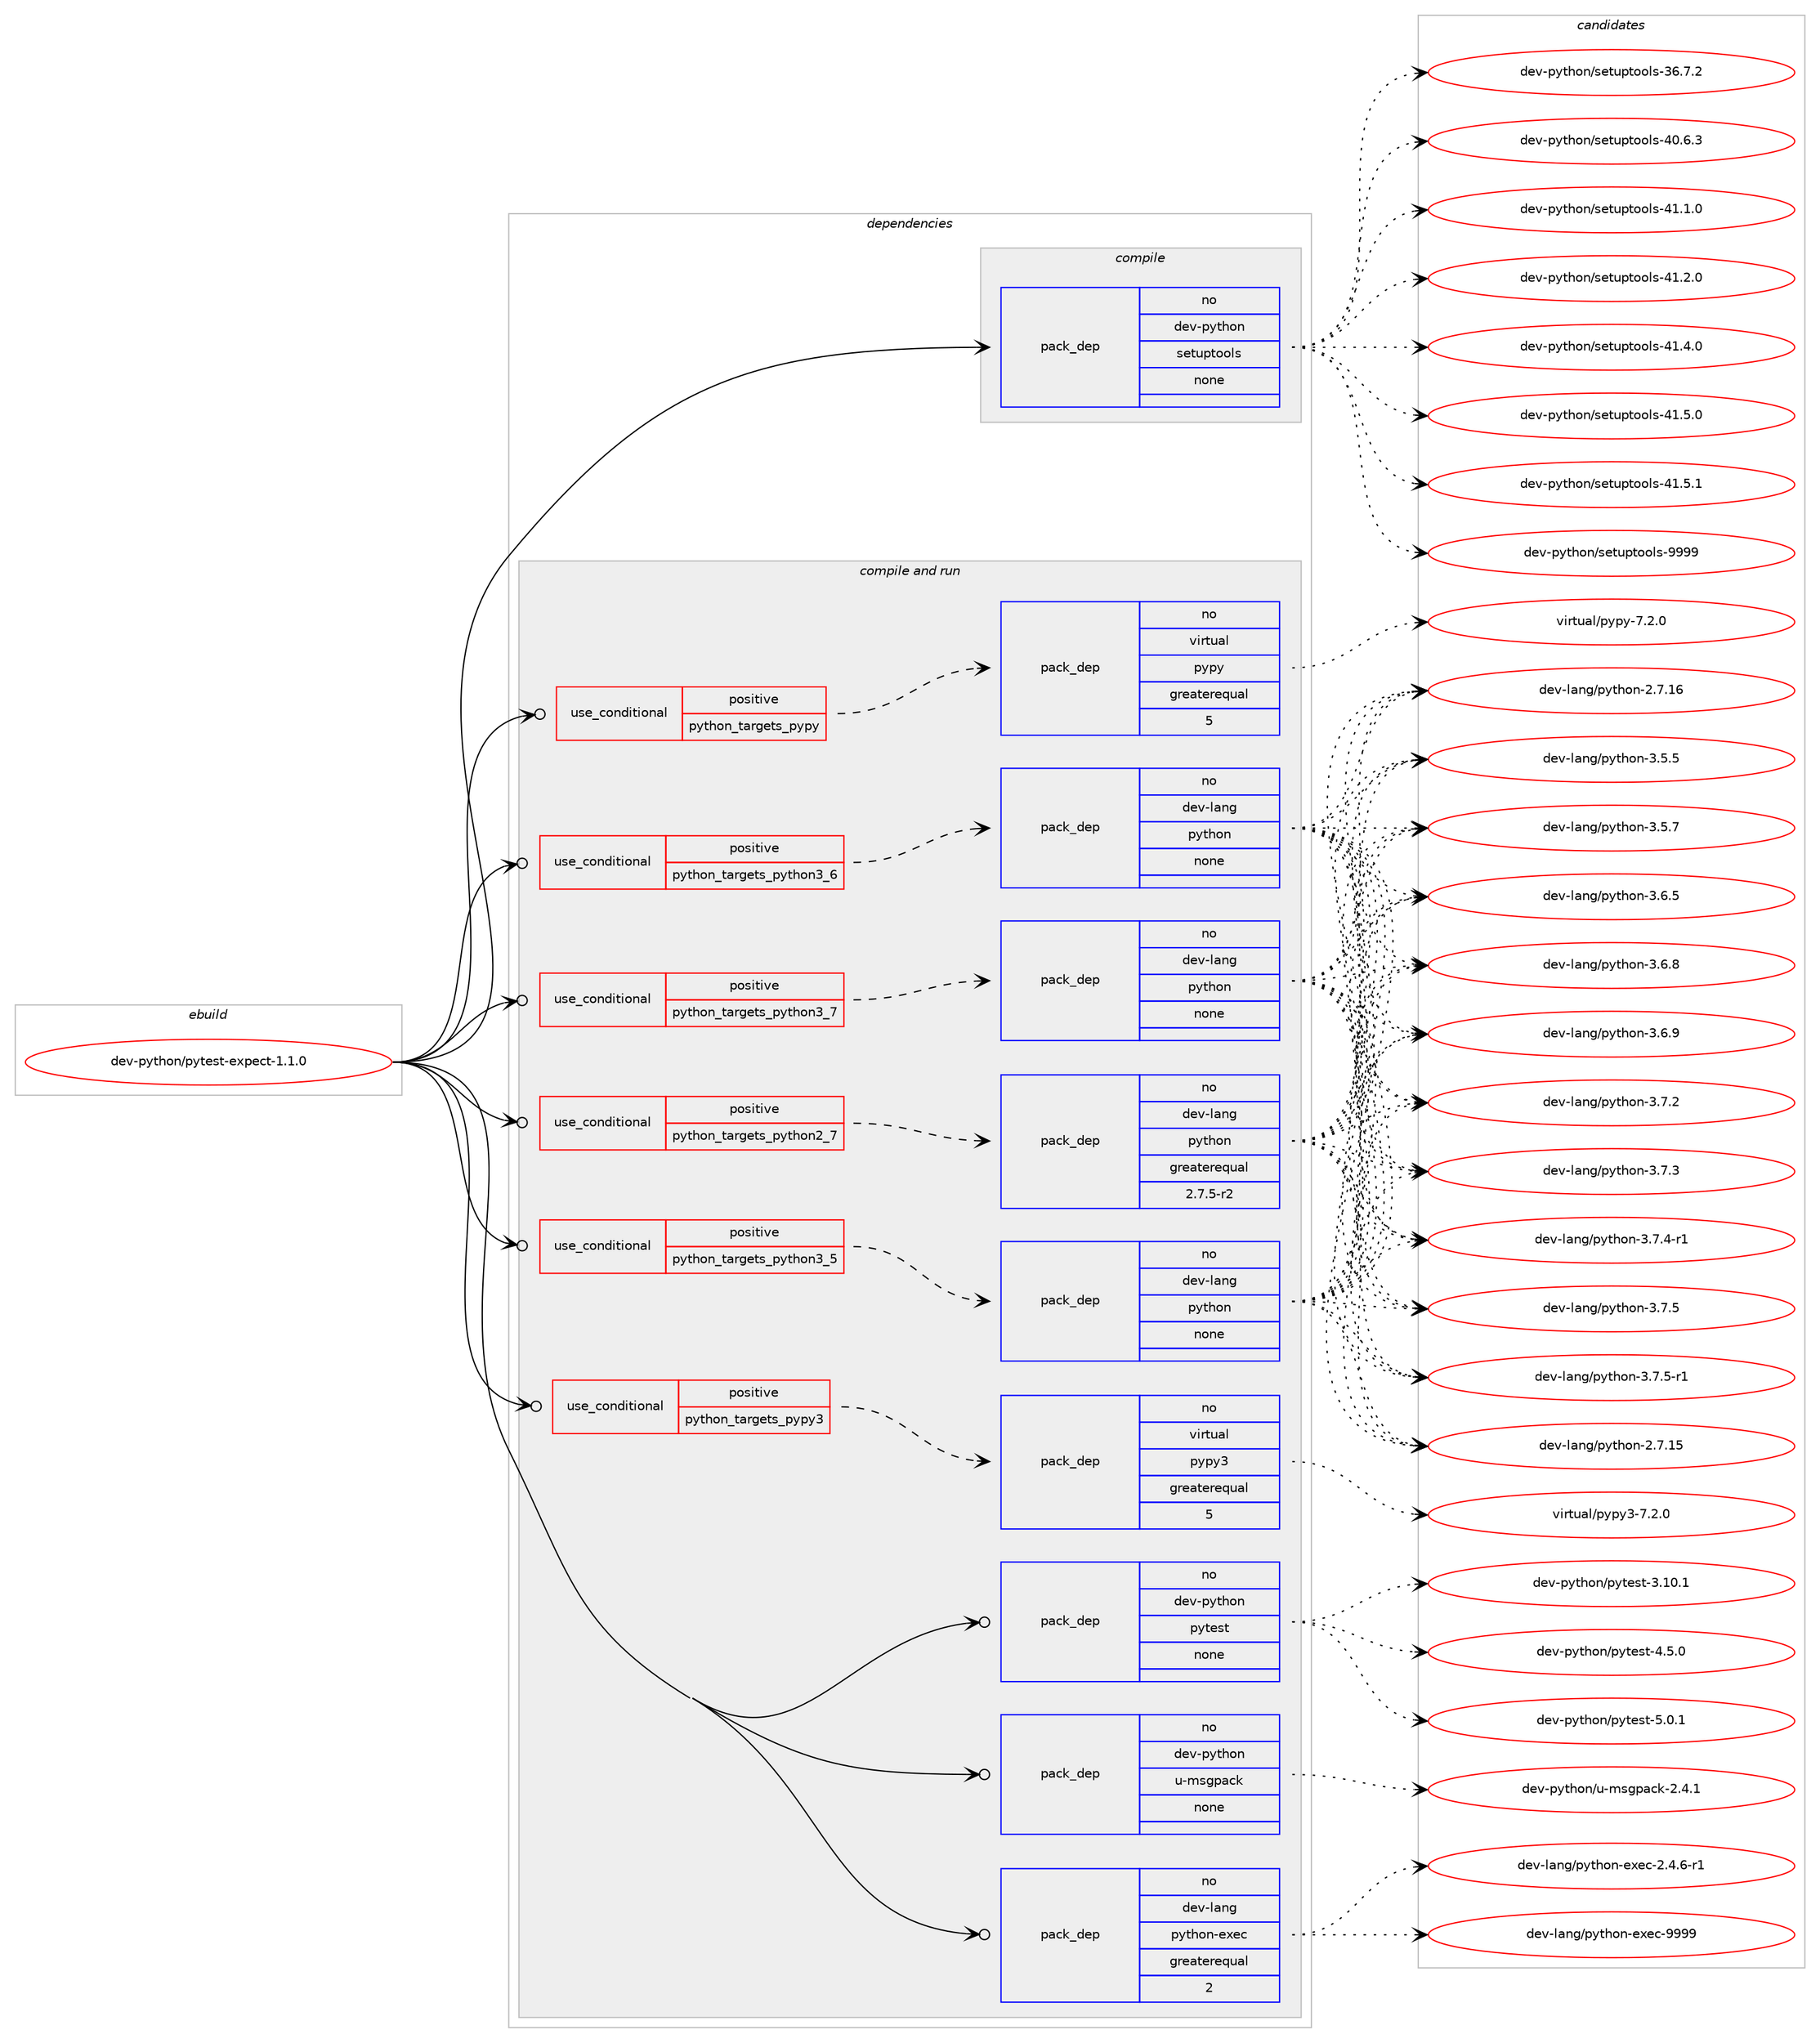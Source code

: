 digraph prolog {

# *************
# Graph options
# *************

newrank=true;
concentrate=true;
compound=true;
graph [rankdir=LR,fontname=Helvetica,fontsize=10,ranksep=1.5];#, ranksep=2.5, nodesep=0.2];
edge  [arrowhead=vee];
node  [fontname=Helvetica,fontsize=10];

# **********
# The ebuild
# **********

subgraph cluster_leftcol {
color=gray;
rank=same;
label=<<i>ebuild</i>>;
id [label="dev-python/pytest-expect-1.1.0", color=red, width=4, href="../dev-python/pytest-expect-1.1.0.svg"];
}

# ****************
# The dependencies
# ****************

subgraph cluster_midcol {
color=gray;
label=<<i>dependencies</i>>;
subgraph cluster_compile {
fillcolor="#eeeeee";
style=filled;
label=<<i>compile</i>>;
subgraph pack470472 {
dependency629346 [label=<<TABLE BORDER="0" CELLBORDER="1" CELLSPACING="0" CELLPADDING="4" WIDTH="220"><TR><TD ROWSPAN="6" CELLPADDING="30">pack_dep</TD></TR><TR><TD WIDTH="110">no</TD></TR><TR><TD>dev-python</TD></TR><TR><TD>setuptools</TD></TR><TR><TD>none</TD></TR><TR><TD></TD></TR></TABLE>>, shape=none, color=blue];
}
id:e -> dependency629346:w [weight=20,style="solid",arrowhead="vee"];
}
subgraph cluster_compileandrun {
fillcolor="#eeeeee";
style=filled;
label=<<i>compile and run</i>>;
subgraph cond147008 {
dependency629347 [label=<<TABLE BORDER="0" CELLBORDER="1" CELLSPACING="0" CELLPADDING="4"><TR><TD ROWSPAN="3" CELLPADDING="10">use_conditional</TD></TR><TR><TD>positive</TD></TR><TR><TD>python_targets_pypy</TD></TR></TABLE>>, shape=none, color=red];
subgraph pack470473 {
dependency629348 [label=<<TABLE BORDER="0" CELLBORDER="1" CELLSPACING="0" CELLPADDING="4" WIDTH="220"><TR><TD ROWSPAN="6" CELLPADDING="30">pack_dep</TD></TR><TR><TD WIDTH="110">no</TD></TR><TR><TD>virtual</TD></TR><TR><TD>pypy</TD></TR><TR><TD>greaterequal</TD></TR><TR><TD>5</TD></TR></TABLE>>, shape=none, color=blue];
}
dependency629347:e -> dependency629348:w [weight=20,style="dashed",arrowhead="vee"];
}
id:e -> dependency629347:w [weight=20,style="solid",arrowhead="odotvee"];
subgraph cond147009 {
dependency629349 [label=<<TABLE BORDER="0" CELLBORDER="1" CELLSPACING="0" CELLPADDING="4"><TR><TD ROWSPAN="3" CELLPADDING="10">use_conditional</TD></TR><TR><TD>positive</TD></TR><TR><TD>python_targets_pypy3</TD></TR></TABLE>>, shape=none, color=red];
subgraph pack470474 {
dependency629350 [label=<<TABLE BORDER="0" CELLBORDER="1" CELLSPACING="0" CELLPADDING="4" WIDTH="220"><TR><TD ROWSPAN="6" CELLPADDING="30">pack_dep</TD></TR><TR><TD WIDTH="110">no</TD></TR><TR><TD>virtual</TD></TR><TR><TD>pypy3</TD></TR><TR><TD>greaterequal</TD></TR><TR><TD>5</TD></TR></TABLE>>, shape=none, color=blue];
}
dependency629349:e -> dependency629350:w [weight=20,style="dashed",arrowhead="vee"];
}
id:e -> dependency629349:w [weight=20,style="solid",arrowhead="odotvee"];
subgraph cond147010 {
dependency629351 [label=<<TABLE BORDER="0" CELLBORDER="1" CELLSPACING="0" CELLPADDING="4"><TR><TD ROWSPAN="3" CELLPADDING="10">use_conditional</TD></TR><TR><TD>positive</TD></TR><TR><TD>python_targets_python2_7</TD></TR></TABLE>>, shape=none, color=red];
subgraph pack470475 {
dependency629352 [label=<<TABLE BORDER="0" CELLBORDER="1" CELLSPACING="0" CELLPADDING="4" WIDTH="220"><TR><TD ROWSPAN="6" CELLPADDING="30">pack_dep</TD></TR><TR><TD WIDTH="110">no</TD></TR><TR><TD>dev-lang</TD></TR><TR><TD>python</TD></TR><TR><TD>greaterequal</TD></TR><TR><TD>2.7.5-r2</TD></TR></TABLE>>, shape=none, color=blue];
}
dependency629351:e -> dependency629352:w [weight=20,style="dashed",arrowhead="vee"];
}
id:e -> dependency629351:w [weight=20,style="solid",arrowhead="odotvee"];
subgraph cond147011 {
dependency629353 [label=<<TABLE BORDER="0" CELLBORDER="1" CELLSPACING="0" CELLPADDING="4"><TR><TD ROWSPAN="3" CELLPADDING="10">use_conditional</TD></TR><TR><TD>positive</TD></TR><TR><TD>python_targets_python3_5</TD></TR></TABLE>>, shape=none, color=red];
subgraph pack470476 {
dependency629354 [label=<<TABLE BORDER="0" CELLBORDER="1" CELLSPACING="0" CELLPADDING="4" WIDTH="220"><TR><TD ROWSPAN="6" CELLPADDING="30">pack_dep</TD></TR><TR><TD WIDTH="110">no</TD></TR><TR><TD>dev-lang</TD></TR><TR><TD>python</TD></TR><TR><TD>none</TD></TR><TR><TD></TD></TR></TABLE>>, shape=none, color=blue];
}
dependency629353:e -> dependency629354:w [weight=20,style="dashed",arrowhead="vee"];
}
id:e -> dependency629353:w [weight=20,style="solid",arrowhead="odotvee"];
subgraph cond147012 {
dependency629355 [label=<<TABLE BORDER="0" CELLBORDER="1" CELLSPACING="0" CELLPADDING="4"><TR><TD ROWSPAN="3" CELLPADDING="10">use_conditional</TD></TR><TR><TD>positive</TD></TR><TR><TD>python_targets_python3_6</TD></TR></TABLE>>, shape=none, color=red];
subgraph pack470477 {
dependency629356 [label=<<TABLE BORDER="0" CELLBORDER="1" CELLSPACING="0" CELLPADDING="4" WIDTH="220"><TR><TD ROWSPAN="6" CELLPADDING="30">pack_dep</TD></TR><TR><TD WIDTH="110">no</TD></TR><TR><TD>dev-lang</TD></TR><TR><TD>python</TD></TR><TR><TD>none</TD></TR><TR><TD></TD></TR></TABLE>>, shape=none, color=blue];
}
dependency629355:e -> dependency629356:w [weight=20,style="dashed",arrowhead="vee"];
}
id:e -> dependency629355:w [weight=20,style="solid",arrowhead="odotvee"];
subgraph cond147013 {
dependency629357 [label=<<TABLE BORDER="0" CELLBORDER="1" CELLSPACING="0" CELLPADDING="4"><TR><TD ROWSPAN="3" CELLPADDING="10">use_conditional</TD></TR><TR><TD>positive</TD></TR><TR><TD>python_targets_python3_7</TD></TR></TABLE>>, shape=none, color=red];
subgraph pack470478 {
dependency629358 [label=<<TABLE BORDER="0" CELLBORDER="1" CELLSPACING="0" CELLPADDING="4" WIDTH="220"><TR><TD ROWSPAN="6" CELLPADDING="30">pack_dep</TD></TR><TR><TD WIDTH="110">no</TD></TR><TR><TD>dev-lang</TD></TR><TR><TD>python</TD></TR><TR><TD>none</TD></TR><TR><TD></TD></TR></TABLE>>, shape=none, color=blue];
}
dependency629357:e -> dependency629358:w [weight=20,style="dashed",arrowhead="vee"];
}
id:e -> dependency629357:w [weight=20,style="solid",arrowhead="odotvee"];
subgraph pack470479 {
dependency629359 [label=<<TABLE BORDER="0" CELLBORDER="1" CELLSPACING="0" CELLPADDING="4" WIDTH="220"><TR><TD ROWSPAN="6" CELLPADDING="30">pack_dep</TD></TR><TR><TD WIDTH="110">no</TD></TR><TR><TD>dev-lang</TD></TR><TR><TD>python-exec</TD></TR><TR><TD>greaterequal</TD></TR><TR><TD>2</TD></TR></TABLE>>, shape=none, color=blue];
}
id:e -> dependency629359:w [weight=20,style="solid",arrowhead="odotvee"];
subgraph pack470480 {
dependency629360 [label=<<TABLE BORDER="0" CELLBORDER="1" CELLSPACING="0" CELLPADDING="4" WIDTH="220"><TR><TD ROWSPAN="6" CELLPADDING="30">pack_dep</TD></TR><TR><TD WIDTH="110">no</TD></TR><TR><TD>dev-python</TD></TR><TR><TD>pytest</TD></TR><TR><TD>none</TD></TR><TR><TD></TD></TR></TABLE>>, shape=none, color=blue];
}
id:e -> dependency629360:w [weight=20,style="solid",arrowhead="odotvee"];
subgraph pack470481 {
dependency629361 [label=<<TABLE BORDER="0" CELLBORDER="1" CELLSPACING="0" CELLPADDING="4" WIDTH="220"><TR><TD ROWSPAN="6" CELLPADDING="30">pack_dep</TD></TR><TR><TD WIDTH="110">no</TD></TR><TR><TD>dev-python</TD></TR><TR><TD>u-msgpack</TD></TR><TR><TD>none</TD></TR><TR><TD></TD></TR></TABLE>>, shape=none, color=blue];
}
id:e -> dependency629361:w [weight=20,style="solid",arrowhead="odotvee"];
}
subgraph cluster_run {
fillcolor="#eeeeee";
style=filled;
label=<<i>run</i>>;
}
}

# **************
# The candidates
# **************

subgraph cluster_choices {
rank=same;
color=gray;
label=<<i>candidates</i>>;

subgraph choice470472 {
color=black;
nodesep=1;
choice100101118451121211161041111104711510111611711211611111110811545515446554650 [label="dev-python/setuptools-36.7.2", color=red, width=4,href="../dev-python/setuptools-36.7.2.svg"];
choice100101118451121211161041111104711510111611711211611111110811545524846544651 [label="dev-python/setuptools-40.6.3", color=red, width=4,href="../dev-python/setuptools-40.6.3.svg"];
choice100101118451121211161041111104711510111611711211611111110811545524946494648 [label="dev-python/setuptools-41.1.0", color=red, width=4,href="../dev-python/setuptools-41.1.0.svg"];
choice100101118451121211161041111104711510111611711211611111110811545524946504648 [label="dev-python/setuptools-41.2.0", color=red, width=4,href="../dev-python/setuptools-41.2.0.svg"];
choice100101118451121211161041111104711510111611711211611111110811545524946524648 [label="dev-python/setuptools-41.4.0", color=red, width=4,href="../dev-python/setuptools-41.4.0.svg"];
choice100101118451121211161041111104711510111611711211611111110811545524946534648 [label="dev-python/setuptools-41.5.0", color=red, width=4,href="../dev-python/setuptools-41.5.0.svg"];
choice100101118451121211161041111104711510111611711211611111110811545524946534649 [label="dev-python/setuptools-41.5.1", color=red, width=4,href="../dev-python/setuptools-41.5.1.svg"];
choice10010111845112121116104111110471151011161171121161111111081154557575757 [label="dev-python/setuptools-9999", color=red, width=4,href="../dev-python/setuptools-9999.svg"];
dependency629346:e -> choice100101118451121211161041111104711510111611711211611111110811545515446554650:w [style=dotted,weight="100"];
dependency629346:e -> choice100101118451121211161041111104711510111611711211611111110811545524846544651:w [style=dotted,weight="100"];
dependency629346:e -> choice100101118451121211161041111104711510111611711211611111110811545524946494648:w [style=dotted,weight="100"];
dependency629346:e -> choice100101118451121211161041111104711510111611711211611111110811545524946504648:w [style=dotted,weight="100"];
dependency629346:e -> choice100101118451121211161041111104711510111611711211611111110811545524946524648:w [style=dotted,weight="100"];
dependency629346:e -> choice100101118451121211161041111104711510111611711211611111110811545524946534648:w [style=dotted,weight="100"];
dependency629346:e -> choice100101118451121211161041111104711510111611711211611111110811545524946534649:w [style=dotted,weight="100"];
dependency629346:e -> choice10010111845112121116104111110471151011161171121161111111081154557575757:w [style=dotted,weight="100"];
}
subgraph choice470473 {
color=black;
nodesep=1;
choice1181051141161179710847112121112121455546504648 [label="virtual/pypy-7.2.0", color=red, width=4,href="../virtual/pypy-7.2.0.svg"];
dependency629348:e -> choice1181051141161179710847112121112121455546504648:w [style=dotted,weight="100"];
}
subgraph choice470474 {
color=black;
nodesep=1;
choice118105114116117971084711212111212151455546504648 [label="virtual/pypy3-7.2.0", color=red, width=4,href="../virtual/pypy3-7.2.0.svg"];
dependency629350:e -> choice118105114116117971084711212111212151455546504648:w [style=dotted,weight="100"];
}
subgraph choice470475 {
color=black;
nodesep=1;
choice10010111845108971101034711212111610411111045504655464953 [label="dev-lang/python-2.7.15", color=red, width=4,href="../dev-lang/python-2.7.15.svg"];
choice10010111845108971101034711212111610411111045504655464954 [label="dev-lang/python-2.7.16", color=red, width=4,href="../dev-lang/python-2.7.16.svg"];
choice100101118451089711010347112121116104111110455146534653 [label="dev-lang/python-3.5.5", color=red, width=4,href="../dev-lang/python-3.5.5.svg"];
choice100101118451089711010347112121116104111110455146534655 [label="dev-lang/python-3.5.7", color=red, width=4,href="../dev-lang/python-3.5.7.svg"];
choice100101118451089711010347112121116104111110455146544653 [label="dev-lang/python-3.6.5", color=red, width=4,href="../dev-lang/python-3.6.5.svg"];
choice100101118451089711010347112121116104111110455146544656 [label="dev-lang/python-3.6.8", color=red, width=4,href="../dev-lang/python-3.6.8.svg"];
choice100101118451089711010347112121116104111110455146544657 [label="dev-lang/python-3.6.9", color=red, width=4,href="../dev-lang/python-3.6.9.svg"];
choice100101118451089711010347112121116104111110455146554650 [label="dev-lang/python-3.7.2", color=red, width=4,href="../dev-lang/python-3.7.2.svg"];
choice100101118451089711010347112121116104111110455146554651 [label="dev-lang/python-3.7.3", color=red, width=4,href="../dev-lang/python-3.7.3.svg"];
choice1001011184510897110103471121211161041111104551465546524511449 [label="dev-lang/python-3.7.4-r1", color=red, width=4,href="../dev-lang/python-3.7.4-r1.svg"];
choice100101118451089711010347112121116104111110455146554653 [label="dev-lang/python-3.7.5", color=red, width=4,href="../dev-lang/python-3.7.5.svg"];
choice1001011184510897110103471121211161041111104551465546534511449 [label="dev-lang/python-3.7.5-r1", color=red, width=4,href="../dev-lang/python-3.7.5-r1.svg"];
dependency629352:e -> choice10010111845108971101034711212111610411111045504655464953:w [style=dotted,weight="100"];
dependency629352:e -> choice10010111845108971101034711212111610411111045504655464954:w [style=dotted,weight="100"];
dependency629352:e -> choice100101118451089711010347112121116104111110455146534653:w [style=dotted,weight="100"];
dependency629352:e -> choice100101118451089711010347112121116104111110455146534655:w [style=dotted,weight="100"];
dependency629352:e -> choice100101118451089711010347112121116104111110455146544653:w [style=dotted,weight="100"];
dependency629352:e -> choice100101118451089711010347112121116104111110455146544656:w [style=dotted,weight="100"];
dependency629352:e -> choice100101118451089711010347112121116104111110455146544657:w [style=dotted,weight="100"];
dependency629352:e -> choice100101118451089711010347112121116104111110455146554650:w [style=dotted,weight="100"];
dependency629352:e -> choice100101118451089711010347112121116104111110455146554651:w [style=dotted,weight="100"];
dependency629352:e -> choice1001011184510897110103471121211161041111104551465546524511449:w [style=dotted,weight="100"];
dependency629352:e -> choice100101118451089711010347112121116104111110455146554653:w [style=dotted,weight="100"];
dependency629352:e -> choice1001011184510897110103471121211161041111104551465546534511449:w [style=dotted,weight="100"];
}
subgraph choice470476 {
color=black;
nodesep=1;
choice10010111845108971101034711212111610411111045504655464953 [label="dev-lang/python-2.7.15", color=red, width=4,href="../dev-lang/python-2.7.15.svg"];
choice10010111845108971101034711212111610411111045504655464954 [label="dev-lang/python-2.7.16", color=red, width=4,href="../dev-lang/python-2.7.16.svg"];
choice100101118451089711010347112121116104111110455146534653 [label="dev-lang/python-3.5.5", color=red, width=4,href="../dev-lang/python-3.5.5.svg"];
choice100101118451089711010347112121116104111110455146534655 [label="dev-lang/python-3.5.7", color=red, width=4,href="../dev-lang/python-3.5.7.svg"];
choice100101118451089711010347112121116104111110455146544653 [label="dev-lang/python-3.6.5", color=red, width=4,href="../dev-lang/python-3.6.5.svg"];
choice100101118451089711010347112121116104111110455146544656 [label="dev-lang/python-3.6.8", color=red, width=4,href="../dev-lang/python-3.6.8.svg"];
choice100101118451089711010347112121116104111110455146544657 [label="dev-lang/python-3.6.9", color=red, width=4,href="../dev-lang/python-3.6.9.svg"];
choice100101118451089711010347112121116104111110455146554650 [label="dev-lang/python-3.7.2", color=red, width=4,href="../dev-lang/python-3.7.2.svg"];
choice100101118451089711010347112121116104111110455146554651 [label="dev-lang/python-3.7.3", color=red, width=4,href="../dev-lang/python-3.7.3.svg"];
choice1001011184510897110103471121211161041111104551465546524511449 [label="dev-lang/python-3.7.4-r1", color=red, width=4,href="../dev-lang/python-3.7.4-r1.svg"];
choice100101118451089711010347112121116104111110455146554653 [label="dev-lang/python-3.7.5", color=red, width=4,href="../dev-lang/python-3.7.5.svg"];
choice1001011184510897110103471121211161041111104551465546534511449 [label="dev-lang/python-3.7.5-r1", color=red, width=4,href="../dev-lang/python-3.7.5-r1.svg"];
dependency629354:e -> choice10010111845108971101034711212111610411111045504655464953:w [style=dotted,weight="100"];
dependency629354:e -> choice10010111845108971101034711212111610411111045504655464954:w [style=dotted,weight="100"];
dependency629354:e -> choice100101118451089711010347112121116104111110455146534653:w [style=dotted,weight="100"];
dependency629354:e -> choice100101118451089711010347112121116104111110455146534655:w [style=dotted,weight="100"];
dependency629354:e -> choice100101118451089711010347112121116104111110455146544653:w [style=dotted,weight="100"];
dependency629354:e -> choice100101118451089711010347112121116104111110455146544656:w [style=dotted,weight="100"];
dependency629354:e -> choice100101118451089711010347112121116104111110455146544657:w [style=dotted,weight="100"];
dependency629354:e -> choice100101118451089711010347112121116104111110455146554650:w [style=dotted,weight="100"];
dependency629354:e -> choice100101118451089711010347112121116104111110455146554651:w [style=dotted,weight="100"];
dependency629354:e -> choice1001011184510897110103471121211161041111104551465546524511449:w [style=dotted,weight="100"];
dependency629354:e -> choice100101118451089711010347112121116104111110455146554653:w [style=dotted,weight="100"];
dependency629354:e -> choice1001011184510897110103471121211161041111104551465546534511449:w [style=dotted,weight="100"];
}
subgraph choice470477 {
color=black;
nodesep=1;
choice10010111845108971101034711212111610411111045504655464953 [label="dev-lang/python-2.7.15", color=red, width=4,href="../dev-lang/python-2.7.15.svg"];
choice10010111845108971101034711212111610411111045504655464954 [label="dev-lang/python-2.7.16", color=red, width=4,href="../dev-lang/python-2.7.16.svg"];
choice100101118451089711010347112121116104111110455146534653 [label="dev-lang/python-3.5.5", color=red, width=4,href="../dev-lang/python-3.5.5.svg"];
choice100101118451089711010347112121116104111110455146534655 [label="dev-lang/python-3.5.7", color=red, width=4,href="../dev-lang/python-3.5.7.svg"];
choice100101118451089711010347112121116104111110455146544653 [label="dev-lang/python-3.6.5", color=red, width=4,href="../dev-lang/python-3.6.5.svg"];
choice100101118451089711010347112121116104111110455146544656 [label="dev-lang/python-3.6.8", color=red, width=4,href="../dev-lang/python-3.6.8.svg"];
choice100101118451089711010347112121116104111110455146544657 [label="dev-lang/python-3.6.9", color=red, width=4,href="../dev-lang/python-3.6.9.svg"];
choice100101118451089711010347112121116104111110455146554650 [label="dev-lang/python-3.7.2", color=red, width=4,href="../dev-lang/python-3.7.2.svg"];
choice100101118451089711010347112121116104111110455146554651 [label="dev-lang/python-3.7.3", color=red, width=4,href="../dev-lang/python-3.7.3.svg"];
choice1001011184510897110103471121211161041111104551465546524511449 [label="dev-lang/python-3.7.4-r1", color=red, width=4,href="../dev-lang/python-3.7.4-r1.svg"];
choice100101118451089711010347112121116104111110455146554653 [label="dev-lang/python-3.7.5", color=red, width=4,href="../dev-lang/python-3.7.5.svg"];
choice1001011184510897110103471121211161041111104551465546534511449 [label="dev-lang/python-3.7.5-r1", color=red, width=4,href="../dev-lang/python-3.7.5-r1.svg"];
dependency629356:e -> choice10010111845108971101034711212111610411111045504655464953:w [style=dotted,weight="100"];
dependency629356:e -> choice10010111845108971101034711212111610411111045504655464954:w [style=dotted,weight="100"];
dependency629356:e -> choice100101118451089711010347112121116104111110455146534653:w [style=dotted,weight="100"];
dependency629356:e -> choice100101118451089711010347112121116104111110455146534655:w [style=dotted,weight="100"];
dependency629356:e -> choice100101118451089711010347112121116104111110455146544653:w [style=dotted,weight="100"];
dependency629356:e -> choice100101118451089711010347112121116104111110455146544656:w [style=dotted,weight="100"];
dependency629356:e -> choice100101118451089711010347112121116104111110455146544657:w [style=dotted,weight="100"];
dependency629356:e -> choice100101118451089711010347112121116104111110455146554650:w [style=dotted,weight="100"];
dependency629356:e -> choice100101118451089711010347112121116104111110455146554651:w [style=dotted,weight="100"];
dependency629356:e -> choice1001011184510897110103471121211161041111104551465546524511449:w [style=dotted,weight="100"];
dependency629356:e -> choice100101118451089711010347112121116104111110455146554653:w [style=dotted,weight="100"];
dependency629356:e -> choice1001011184510897110103471121211161041111104551465546534511449:w [style=dotted,weight="100"];
}
subgraph choice470478 {
color=black;
nodesep=1;
choice10010111845108971101034711212111610411111045504655464953 [label="dev-lang/python-2.7.15", color=red, width=4,href="../dev-lang/python-2.7.15.svg"];
choice10010111845108971101034711212111610411111045504655464954 [label="dev-lang/python-2.7.16", color=red, width=4,href="../dev-lang/python-2.7.16.svg"];
choice100101118451089711010347112121116104111110455146534653 [label="dev-lang/python-3.5.5", color=red, width=4,href="../dev-lang/python-3.5.5.svg"];
choice100101118451089711010347112121116104111110455146534655 [label="dev-lang/python-3.5.7", color=red, width=4,href="../dev-lang/python-3.5.7.svg"];
choice100101118451089711010347112121116104111110455146544653 [label="dev-lang/python-3.6.5", color=red, width=4,href="../dev-lang/python-3.6.5.svg"];
choice100101118451089711010347112121116104111110455146544656 [label="dev-lang/python-3.6.8", color=red, width=4,href="../dev-lang/python-3.6.8.svg"];
choice100101118451089711010347112121116104111110455146544657 [label="dev-lang/python-3.6.9", color=red, width=4,href="../dev-lang/python-3.6.9.svg"];
choice100101118451089711010347112121116104111110455146554650 [label="dev-lang/python-3.7.2", color=red, width=4,href="../dev-lang/python-3.7.2.svg"];
choice100101118451089711010347112121116104111110455146554651 [label="dev-lang/python-3.7.3", color=red, width=4,href="../dev-lang/python-3.7.3.svg"];
choice1001011184510897110103471121211161041111104551465546524511449 [label="dev-lang/python-3.7.4-r1", color=red, width=4,href="../dev-lang/python-3.7.4-r1.svg"];
choice100101118451089711010347112121116104111110455146554653 [label="dev-lang/python-3.7.5", color=red, width=4,href="../dev-lang/python-3.7.5.svg"];
choice1001011184510897110103471121211161041111104551465546534511449 [label="dev-lang/python-3.7.5-r1", color=red, width=4,href="../dev-lang/python-3.7.5-r1.svg"];
dependency629358:e -> choice10010111845108971101034711212111610411111045504655464953:w [style=dotted,weight="100"];
dependency629358:e -> choice10010111845108971101034711212111610411111045504655464954:w [style=dotted,weight="100"];
dependency629358:e -> choice100101118451089711010347112121116104111110455146534653:w [style=dotted,weight="100"];
dependency629358:e -> choice100101118451089711010347112121116104111110455146534655:w [style=dotted,weight="100"];
dependency629358:e -> choice100101118451089711010347112121116104111110455146544653:w [style=dotted,weight="100"];
dependency629358:e -> choice100101118451089711010347112121116104111110455146544656:w [style=dotted,weight="100"];
dependency629358:e -> choice100101118451089711010347112121116104111110455146544657:w [style=dotted,weight="100"];
dependency629358:e -> choice100101118451089711010347112121116104111110455146554650:w [style=dotted,weight="100"];
dependency629358:e -> choice100101118451089711010347112121116104111110455146554651:w [style=dotted,weight="100"];
dependency629358:e -> choice1001011184510897110103471121211161041111104551465546524511449:w [style=dotted,weight="100"];
dependency629358:e -> choice100101118451089711010347112121116104111110455146554653:w [style=dotted,weight="100"];
dependency629358:e -> choice1001011184510897110103471121211161041111104551465546534511449:w [style=dotted,weight="100"];
}
subgraph choice470479 {
color=black;
nodesep=1;
choice10010111845108971101034711212111610411111045101120101994550465246544511449 [label="dev-lang/python-exec-2.4.6-r1", color=red, width=4,href="../dev-lang/python-exec-2.4.6-r1.svg"];
choice10010111845108971101034711212111610411111045101120101994557575757 [label="dev-lang/python-exec-9999", color=red, width=4,href="../dev-lang/python-exec-9999.svg"];
dependency629359:e -> choice10010111845108971101034711212111610411111045101120101994550465246544511449:w [style=dotted,weight="100"];
dependency629359:e -> choice10010111845108971101034711212111610411111045101120101994557575757:w [style=dotted,weight="100"];
}
subgraph choice470480 {
color=black;
nodesep=1;
choice100101118451121211161041111104711212111610111511645514649484649 [label="dev-python/pytest-3.10.1", color=red, width=4,href="../dev-python/pytest-3.10.1.svg"];
choice1001011184511212111610411111047112121116101115116455246534648 [label="dev-python/pytest-4.5.0", color=red, width=4,href="../dev-python/pytest-4.5.0.svg"];
choice1001011184511212111610411111047112121116101115116455346484649 [label="dev-python/pytest-5.0.1", color=red, width=4,href="../dev-python/pytest-5.0.1.svg"];
dependency629360:e -> choice100101118451121211161041111104711212111610111511645514649484649:w [style=dotted,weight="100"];
dependency629360:e -> choice1001011184511212111610411111047112121116101115116455246534648:w [style=dotted,weight="100"];
dependency629360:e -> choice1001011184511212111610411111047112121116101115116455346484649:w [style=dotted,weight="100"];
}
subgraph choice470481 {
color=black;
nodesep=1;
choice1001011184511212111610411111047117451091151031129799107455046524649 [label="dev-python/u-msgpack-2.4.1", color=red, width=4,href="../dev-python/u-msgpack-2.4.1.svg"];
dependency629361:e -> choice1001011184511212111610411111047117451091151031129799107455046524649:w [style=dotted,weight="100"];
}
}

}
